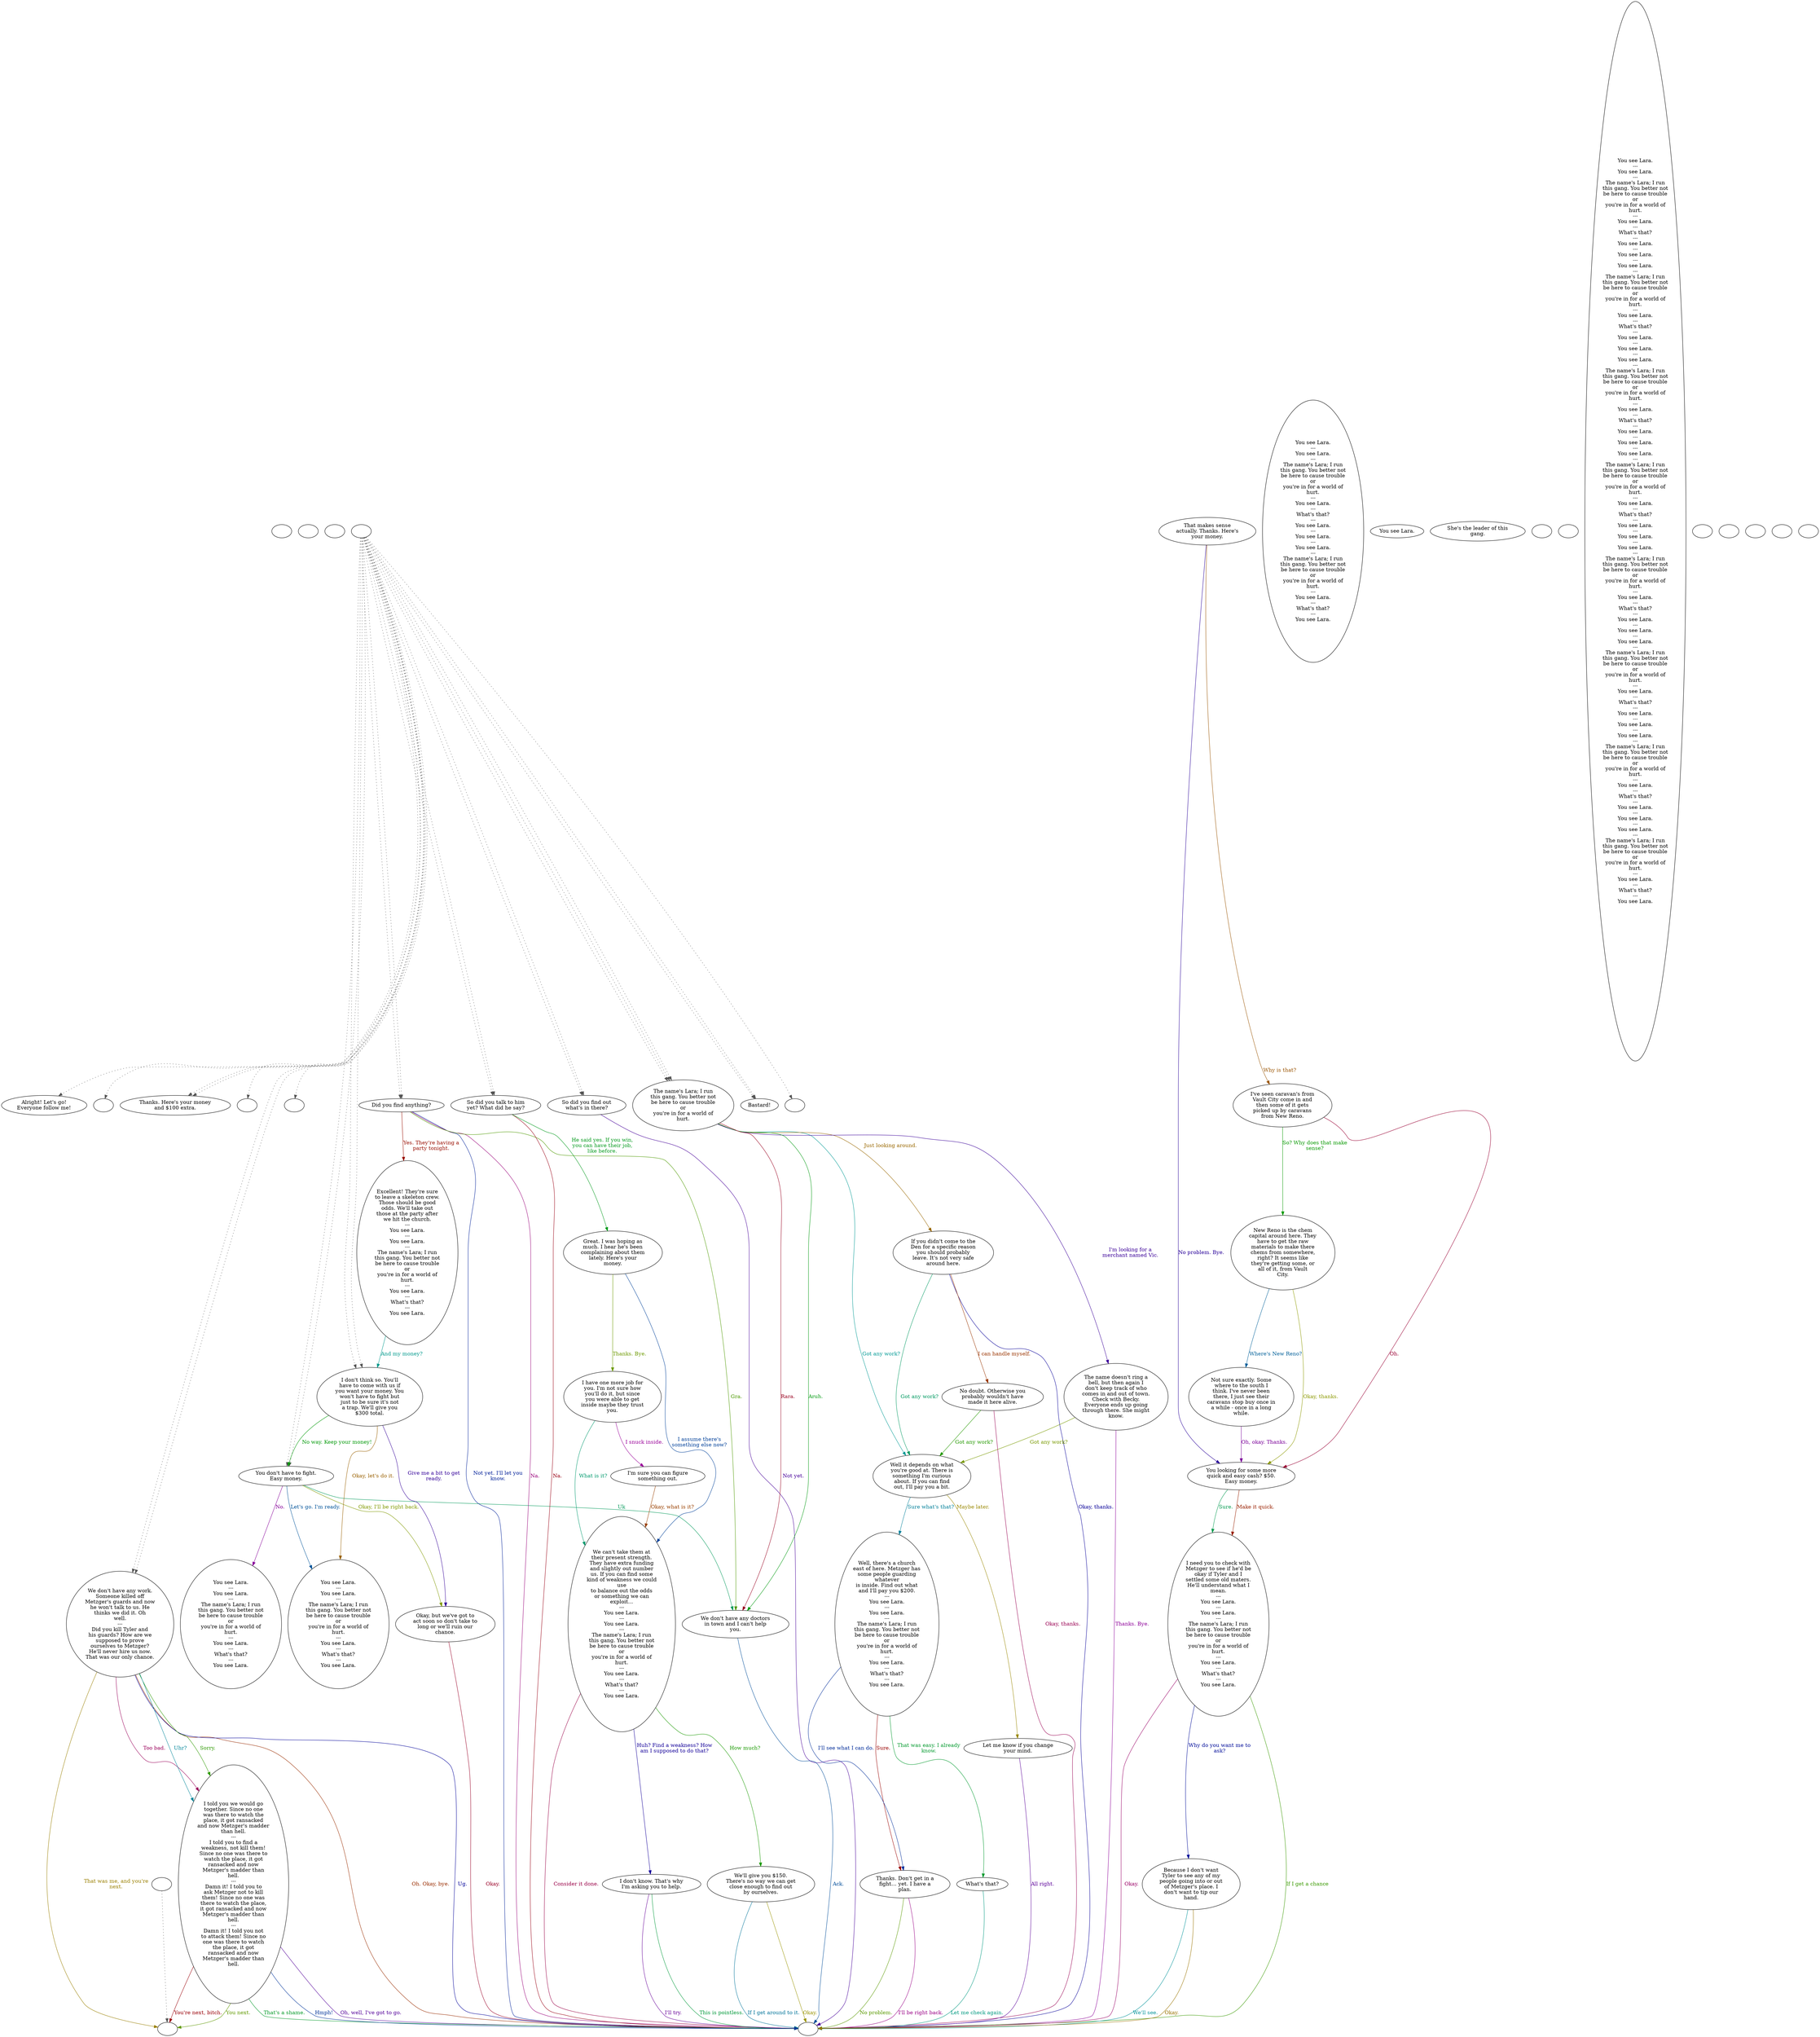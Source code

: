 digraph dcLara {
  "checkPartyMembersNearDoor" [style=filled       fillcolor="#FFFFFF"       color="#000000"]
  "checkPartyMembersNearDoor" [label=""]
  "start" [style=filled       fillcolor="#FFFFFF"       color="#000000"]
  "start" [label=""]
  "critter_p_proc" [style=filled       fillcolor="#FFFFFF"       color="#000000"]
  "critter_p_proc" [label=""]
  "pickup_p_proc" [style=filled       fillcolor="#FFFFFF"       color="#000000"]
  "pickup_p_proc" -> "Node998" [style=dotted color="#555555"]
  "pickup_p_proc" [label=""]
  "talk_p_proc" [style=filled       fillcolor="#FFFFFF"       color="#000000"]
  "talk_p_proc" -> "Node034" [style=dotted color="#555555"]
  "talk_p_proc" -> "Node033" [style=dotted color="#555555"]
  "talk_p_proc" -> "Node039" [style=dotted color="#555555"]
  "talk_p_proc" -> "Node034" [style=dotted color="#555555"]
  "talk_p_proc" -> "Node032" [style=dotted color="#555555"]
  "talk_p_proc" -> "Node035" [style=dotted color="#555555"]
  "talk_p_proc" -> "Node035" [style=dotted color="#555555"]
  "talk_p_proc" -> "Node031" [style=dotted color="#555555"]
  "talk_p_proc" -> "Node030" [style=dotted color="#555555"]
  "talk_p_proc" -> "Node030" [style=dotted color="#555555"]
  "talk_p_proc" -> "Node038" [style=dotted color="#555555"]
  "talk_p_proc" -> "Node036" [style=dotted color="#555555"]
  "talk_p_proc" -> "Node036" [style=dotted color="#555555"]
  "talk_p_proc" -> "Node028" [style=dotted color="#555555"]
  "talk_p_proc" -> "Node028" [style=dotted color="#555555"]
  "talk_p_proc" -> "Node026" [style=dotted color="#555555"]
  "talk_p_proc" -> "Node026" [style=dotted color="#555555"]
  "talk_p_proc" -> "Node019" [style=dotted color="#555555"]
  "talk_p_proc" -> "Node019" [style=dotted color="#555555"]
  "talk_p_proc" -> "Node018" [style=dotted color="#555555"]
  "talk_p_proc" -> "Node018" [style=dotted color="#555555"]
  "talk_p_proc" -> "Node001" [style=dotted color="#555555"]
  "talk_p_proc" -> "Node001" [style=dotted color="#555555"]
  "talk_p_proc" -> "Node001" [style=dotted color="#555555"]
  "talk_p_proc" [label=""]
  "destroy_p_proc" [style=filled       fillcolor="#FFFFFF"       color="#000000"]
  "destroy_p_proc" [label="You see Lara.\n---\nYou see Lara.\n---\nThe name's Lara; I run\nthis gang. You better not\nbe here to cause trouble\nor\nyou're in for a world of\nhurt.\n---\nYou see Lara.\n---\nWhat's that?\n---\nYou see Lara.\n---\nYou see Lara.\n---\nYou see Lara.\n---\nThe name's Lara; I run\nthis gang. You better not\nbe here to cause trouble\nor\nyou're in for a world of\nhurt.\n---\nYou see Lara.\n---\nWhat's that?\n---\nYou see Lara."]
  "look_at_p_proc" [style=filled       fillcolor="#FFFFFF"       color="#000000"]
  "look_at_p_proc" [label="You see Lara."]
  "description_p_proc" [style=filled       fillcolor="#FFFFFF"       color="#000000"]
  "description_p_proc" [label="She's the leader of this\ngang."]
  "use_skill_on_p_proc" [style=filled       fillcolor="#FFFFFF"       color="#000000"]
  "use_skill_on_p_proc" [label=""]
  "damage_p_proc" [style=filled       fillcolor="#FFFFFF"       color="#000000"]
  "damage_p_proc" [label=""]
  "map_enter_p_proc" [style=filled       fillcolor="#FFFFFF"       color="#000000"]
  "map_enter_p_proc" [label="You see Lara.\n---\nYou see Lara.\n---\nThe name's Lara; I run\nthis gang. You better not\nbe here to cause trouble\nor\nyou're in for a world of\nhurt.\n---\nYou see Lara.\n---\nWhat's that?\n---\nYou see Lara.\n---\nYou see Lara.\n---\nYou see Lara.\n---\nThe name's Lara; I run\nthis gang. You better not\nbe here to cause trouble\nor\nyou're in for a world of\nhurt.\n---\nYou see Lara.\n---\nWhat's that?\n---\nYou see Lara.\n---\nYou see Lara.\n---\nYou see Lara.\n---\nThe name's Lara; I run\nthis gang. You better not\nbe here to cause trouble\nor\nyou're in for a world of\nhurt.\n---\nYou see Lara.\n---\nWhat's that?\n---\nYou see Lara.\n---\nYou see Lara.\n---\nYou see Lara.\n---\nThe name's Lara; I run\nthis gang. You better not\nbe here to cause trouble\nor\nyou're in for a world of\nhurt.\n---\nYou see Lara.\n---\nWhat's that?\n---\nYou see Lara.\n---\nYou see Lara.\n---\nYou see Lara.\n---\nThe name's Lara; I run\nthis gang. You better not\nbe here to cause trouble\nor\nyou're in for a world of\nhurt.\n---\nYou see Lara.\n---\nWhat's that?\n---\nYou see Lara.\n---\nYou see Lara.\n---\nYou see Lara.\n---\nThe name's Lara; I run\nthis gang. You better not\nbe here to cause trouble\nor\nyou're in for a world of\nhurt.\n---\nYou see Lara.\n---\nWhat's that?\n---\nYou see Lara.\n---\nYou see Lara.\n---\nYou see Lara.\n---\nThe name's Lara; I run\nthis gang. You better not\nbe here to cause trouble\nor\nyou're in for a world of\nhurt.\n---\nYou see Lara.\n---\nWhat's that?\n---\nYou see Lara.\n---\nYou see Lara.\n---\nYou see Lara.\n---\nThe name's Lara; I run\nthis gang. You better not\nbe here to cause trouble\nor\nyou're in for a world of\nhurt.\n---\nYou see Lara.\n---\nWhat's that?\n---\nYou see Lara."]
  "map_exit_p_proc" [style=filled       fillcolor="#FFFFFF"       color="#000000"]
  "map_exit_p_proc" [label=""]
  "timed_event_p_proc" [style=filled       fillcolor="#FFFFFF"       color="#000000"]
  "timed_event_p_proc" [label=""]
  "map_update_p_proc" [style=filled       fillcolor="#FFFFFF"       color="#000000"]
  "map_update_p_proc" [label=""]
  "combat_p_proc" [style=filled       fillcolor="#FFFFFF"       color="#000000"]
  "combat_p_proc" [label=""]
  "push_p_proc" [style=filled       fillcolor="#FFFFFF"       color="#000000"]
  "push_p_proc" [label=""]
  "Node998" [style=filled       fillcolor="#FFFFFF"       color="#000000"]
  "Node998" [label=""]
  "Node999" [style=filled       fillcolor="#FFFFFF"       color="#000000"]
  "Node999" [label=""]
  "Node001" [style=filled       fillcolor="#FFFFFF"       color="#000000"]
  "Node001" [label="The name's Lara; I run\nthis gang. You better not\nbe here to cause trouble\nor\nyou're in for a world of\nhurt."]
  "Node001" -> "Node006" [label="Got any work?" color="#009994" fontcolor="#009994"]
  "Node001" -> "Node004" [label="Just looking around." color="#996700" fontcolor="#996700"]
  "Node001" -> "Node003" [label="I'm looking for a\nmerchant named Vic." color="#3A0099" fontcolor="#3A0099"]
  "Node001" -> "Node002" [label="Aruh." color="#00990E" fontcolor="#00990E"]
  "Node001" -> "Node002" [label="Rara." color="#99001F" fontcolor="#99001F"]
  "Node002" [style=filled       fillcolor="#FFFFFF"       color="#000000"]
  "Node002" [label="We don't have any doctors\nin town and I can't help\nyou."]
  "Node002" -> "Node999" [label="Ack." color="#004C99" fontcolor="#004C99"]
  "Node003" [style=filled       fillcolor="#FFFFFF"       color="#000000"]
  "Node003" [label="The name doesn't ring a\nbell, but then again I\ndon't keep track of who\ncomes in and out of town.\nCheck with Becky.\nEveryone ends up going\nthrough there. She might\nknow."]
  "Node003" -> "Node006" [label="Got any work?" color="#789900" fontcolor="#789900"]
  "Node003" -> "Node999" [label="Thanks. Bye." color="#8D0099" fontcolor="#8D0099"]
  "Node004" [style=filled       fillcolor="#FFFFFF"       color="#000000"]
  "Node004" [label="If you didn't come to the\nDen for a specific reason\nyou should probably\nleave. It's not very safe\naround here."]
  "Node004" -> "Node006" [label="Got any work?" color="#009960" fontcolor="#009960"]
  "Node004" -> "Node005" [label="I can handle myself." color="#993400" fontcolor="#993400"]
  "Node004" -> "Node999" [label="Okay, thanks." color="#070099" fontcolor="#070099"]
  "Node005" [style=filled       fillcolor="#FFFFFF"       color="#000000"]
  "Node005" [label="No doubt. Otherwise you\nprobably wouldn't have\nmade it here alive."]
  "Node005" -> "Node006" [label="Got any work?" color="#259900" fontcolor="#259900"]
  "Node005" -> "Node999" [label="Okay, thanks." color="#990052" fontcolor="#990052"]
  "Node006" [style=filled       fillcolor="#FFFFFF"       color="#000000"]
  "Node006" [label="Well it depends on what\nyou're good at. There is\nsomething I'm curious\nabout. If you can find\nout, I'll pay you a bit."]
  "Node006" -> "Node008" [label="Sure what's that?" color="#007F99" fontcolor="#007F99"]
  "Node006" -> "Node007" [label="Maybe later." color="#998700" fontcolor="#998700"]
  "Node007" [style=filled       fillcolor="#FFFFFF"       color="#000000"]
  "Node007" [label="Let me know if you change\nyour mind."]
  "Node007" -> "Node999" [label="All right." color="#5A0099" fontcolor="#5A0099"]
  "Node008" [style=filled       fillcolor="#FFFFFF"       color="#000000"]
  "Node008" [label="Well, there's a church\neast of here. Metzger has\nsome people guarding\nwhatever\nis inside. Find out what\nand I'll pay you $200.\n---\nYou see Lara.\n---\nYou see Lara.\n---\nThe name's Lara; I run\nthis gang. You better not\nbe here to cause trouble\nor\nyou're in for a world of\nhurt.\n---\nYou see Lara.\n---\nWhat's that?\n---\nYou see Lara."]
  "Node008" -> "Node010" [label="That was easy. I already\nknow." color="#00992D" fontcolor="#00992D"]
  "Node008" -> "Node009" [label="Sure." color="#990100" fontcolor="#990100"]
  "Node008" -> "Node009" [label="I'll see what I can do." color="#002C99" fontcolor="#002C99"]
  "Node009" [style=filled       fillcolor="#FFFFFF"       color="#000000"]
  "Node009" [label="Thanks. Don't get in a\nfight… yet. I have a\nplan."]
  "Node009" -> "Node999" [label="No problem." color="#599900" fontcolor="#599900"]
  "Node009" -> "Node999" [label="I'll be right back." color="#990085" fontcolor="#990085"]
  "Node010" [style=filled       fillcolor="#FFFFFF"       color="#000000"]
  "Node010" [label="What's that?"]
  "Node010" -> "Node999" [label="Let me check again." color="#009980" fontcolor="#009980"]
  "Node011" [style=filled       fillcolor="#FFFFFF"       color="#000000"]
  "Node011" [label="That makes sense\nactually. Thanks. Here's\nyour money."]
  "Node011" -> "Node012" [label="Why is that?" color="#995300" fontcolor="#995300"]
  "Node011" -> "Node015" [label="No problem. Bye." color="#270099" fontcolor="#270099"]
  "Node012" [style=filled       fillcolor="#FFFFFF"       color="#000000"]
  "Node012" [label="I've seen caravan's from\nVault City come in and\nthen some of it gets\npicked up by caravans\nfrom New Reno."]
  "Node012" -> "Node013" [label="So? Why does that make\nsense?" color="#069900" fontcolor="#069900"]
  "Node012" -> "Node015" [label="Oh." color="#990033" fontcolor="#990033"]
  "Node013" [style=filled       fillcolor="#FFFFFF"       color="#000000"]
  "Node013" [label="New Reno is the chem\ncapital around here. They\nhave to get the raw\nmaterials to make there\nchems from somewhere,\nright? It seems like\nthey're getting some, or\nall of it, from Vault\nCity."]
  "Node013" -> "Node014" [label="Where's New Reno?" color="#005F99" fontcolor="#005F99"]
  "Node013" -> "Node015" [label="Okay, thanks." color="#8C9900" fontcolor="#8C9900"]
  "Node014" [style=filled       fillcolor="#FFFFFF"       color="#000000"]
  "Node014" [label="Not sure exactly. Some\nwhere to the south I\nthink. I've never been\nthere, I just see their\ncaravans stop buy once in\na while - once in a long\nwhile."]
  "Node014" -> "Node015" [label="Oh, okay. Thanks." color="#7A0099" fontcolor="#7A0099"]
  "Node015" [style=filled       fillcolor="#FFFFFF"       color="#000000"]
  "Node015" [label="You looking for some more\nquick and easy cash? $50.\nEasy money."]
  "Node015" -> "Node016" [label="Sure." color="#00994D" fontcolor="#00994D"]
  "Node015" -> "Node016" [label="Make it quick." color="#992000" fontcolor="#992000"]
  "Node016" [style=filled       fillcolor="#FFFFFF"       color="#000000"]
  "Node016" [label="I need you to check with\nMetzger to see if he'd be\nokay if Tyler and I\nsettled some old maters.\nHe'll understand what I\nmean.\n---\nYou see Lara.\n---\nYou see Lara.\n---\nThe name's Lara; I run\nthis gang. You better not\nbe here to cause trouble\nor\nyou're in for a world of\nhurt.\n---\nYou see Lara.\n---\nWhat's that?\n---\nYou see Lara."]
  "Node016" -> "Node017" [label="Why do you want me to\nask?" color="#000C99" fontcolor="#000C99"]
  "Node016" -> "Node999" [label="If I get a chance" color="#399900" fontcolor="#399900"]
  "Node016" -> "Node999" [label="Okay." color="#990066" fontcolor="#990066"]
  "Node017" [style=filled       fillcolor="#FFFFFF"       color="#000000"]
  "Node017" [label="Because I don't want\nTyler to see any of my\npeople going into or out\nof Metzger's place. I\ndon't want to tip our\nhand."]
  "Node017" -> "Node999" [label="We'll see." color="#009299" fontcolor="#009299"]
  "Node017" -> "Node999" [label="Okay." color="#997300" fontcolor="#997300"]
  "Node018" [style=filled       fillcolor="#FFFFFF"       color="#000000"]
  "Node018" [label="So did you find out\nwhat's in there?"]
  "Node018" -> "Node999" [label="Not yet." color="#460099" fontcolor="#460099"]
  "Node019" [style=filled       fillcolor="#FFFFFF"       color="#000000"]
  "Node019" [label="So did you talk to him\nyet? What did he say?"]
  "Node019" -> "Node020" [label="He said yes. If you win,\nyou can have their job,\nlike before." color="#00991A" fontcolor="#00991A"]
  "Node019" -> "Node999" [label="Na." color="#990013" fontcolor="#990013"]
  "Node020" [style=filled       fillcolor="#FFFFFF"       color="#000000"]
  "Node020" [label="Great. I was hoping as\nmuch. I hear he's been\ncomplaining about them\nlately. Here's your\nmoney."]
  "Node020" -> "Node023" [label="I assume there's\nsomething else now?" color="#004099" fontcolor="#004099"]
  "Node020" -> "Node021" [label="Thanks. Bye." color="#6C9900" fontcolor="#6C9900"]
  "Node021" [style=filled       fillcolor="#FFFFFF"       color="#000000"]
  "Node021" [label="I have one more job for\nyou. I'm not sure how\nyou'll do it, but since\nyou were able to get\ninside maybe they trust\nyou."]
  "Node021" -> "Node022" [label="I snuck inside." color="#990099" fontcolor="#990099"]
  "Node021" -> "Node023" [label="What is it?" color="#00996D" fontcolor="#00996D"]
  "Node022" [style=filled       fillcolor="#FFFFFF"       color="#000000"]
  "Node022" [label="I'm sure you can figure\nsomething out."]
  "Node022" -> "Node023" [label="Okay, what is it?" color="#994000" fontcolor="#994000"]
  "Node023" [style=filled       fillcolor="#FFFFFF"       color="#000000"]
  "Node023" [label="We can't take them at\ntheir present strength.\nThey have extra funding\nand slightly out number\nus. If you can find some\nkind of weakness we could\nuse\nto balance out the odds\nor something we can\nexploit...\n---\nYou see Lara.\n---\nYou see Lara.\n---\nThe name's Lara; I run\nthis gang. You better not\nbe here to cause trouble\nor\nyou're in for a world of\nhurt.\n---\nYou see Lara.\n---\nWhat's that?\n---\nYou see Lara."]
  "Node023" -> "Node025" [label="Huh? Find a weakness? How\nam I supposed to do that?" color="#130099" fontcolor="#130099"]
  "Node023" -> "Node024" [label="How much?" color="#199900" fontcolor="#199900"]
  "Node023" -> "Node999" [label="Consider it done." color="#990046" fontcolor="#990046"]
  "Node024" [style=filled       fillcolor="#FFFFFF"       color="#000000"]
  "Node024" [label="We'll give you $150.\nThere's no way we can get\nclose enough to find out\nby ourselves."]
  "Node024" -> "Node999" [label="If I get around to it." color="#007399" fontcolor="#007399"]
  "Node024" -> "Node999" [label="Okay." color="#999300" fontcolor="#999300"]
  "Node025" [style=filled       fillcolor="#FFFFFF"       color="#000000"]
  "Node025" [label="I don't know. That's why\nI'm asking you to help."]
  "Node025" -> "Node999" [label="I'll try." color="#660099" fontcolor="#660099"]
  "Node025" -> "Node999" [label="This is pointless." color="#009939" fontcolor="#009939"]
  "Node026" [style=filled       fillcolor="#FFFFFF"       color="#000000"]
  "Node026" [label="Did you find anything?"]
  "Node026" -> "Node027" [label="Yes. They're having a\nparty tonight." color="#990D00" fontcolor="#990D00"]
  "Node026" -> "Node999" [label="Not yet. I'll let you\nknow." color="#002099" fontcolor="#002099"]
  "Node026" -> "Node002" [label="Gra." color="#4D9900" fontcolor="#4D9900"]
  "Node026" -> "Node999" [label="Na." color="#990079" fontcolor="#990079"]
  "Node027" [style=filled       fillcolor="#FFFFFF"       color="#000000"]
  "Node027" [label="Excellent! They're sure\nto leave a skeleton crew.\nThose should be good\nodds. We'll take out\nthose at the party after\nwe hit the church.\n---\nYou see Lara.\n---\nYou see Lara.\n---\nThe name's Lara; I run\nthis gang. You better not\nbe here to cause trouble\nor\nyou're in for a world of\nhurt.\n---\nYou see Lara.\n---\nWhat's that?\n---\nYou see Lara."]
  "Node027" -> "Node028" [label="And my money?" color="#00998C" fontcolor="#00998C"]
  "Node028" [style=filled       fillcolor="#FFFFFF"       color="#000000"]
  "Node028" [label="I don't think so. You'll\nhave to come with us if\nyou want your money. You\nwon't have to fight but\njust to be sure it's not\na trap. We'll give you\n$300 total."]
  "Node028" -> "Node990" [label="Okay, let's do it." color="#996000" fontcolor="#996000"]
  "Node028" -> "Node029" [label="Give me a bit to get\nready." color="#330099" fontcolor="#330099"]
  "Node028" -> "Node030" [label="No way. Keep your money!" color="#009906" fontcolor="#009906"]
  "Node029" [style=filled       fillcolor="#FFFFFF"       color="#000000"]
  "Node029" [label="Okay, but we've got to\nact soon so don't take to\nlong or we'll ruin our\nchance."]
  "Node029" -> "Node999" [label="Okay." color="#990026" fontcolor="#990026"]
  "Node030" [style=filled       fillcolor="#FFFFFF"       color="#000000"]
  "Node030" [label="You don't have to fight.\nEasy money."]
  "Node030" -> "Node990" [label="Let's go. I'm ready." color="#005399" fontcolor="#005399"]
  "Node030" -> "Node029" [label="Okay, I'll be right back." color="#809900" fontcolor="#809900"]
  "Node030" -> "Node989" [label="No." color="#860099" fontcolor="#860099"]
  "Node030" -> "Node002" [label="Uk" color="#009959" fontcolor="#009959"]
  "Node031" [style=filled       fillcolor="#FFFFFF"       color="#000000"]
  "Node031" [label=""]
  "Node032" [style=filled       fillcolor="#FFFFFF"       color="#000000"]
  "Node032" [label=""]
  "Node033" [style=filled       fillcolor="#FFFFFF"       color="#000000"]
  "Node033" [label=""]
  "Node034" [style=filled       fillcolor="#FFFFFF"       color="#000000"]
  "Node034" [label="Bastard!"]
  "Node035" [style=filled       fillcolor="#FFFFFF"       color="#000000"]
  "Node035" [label="Thanks. Here's your money\nand $100 extra."]
  "Node036" [style=filled       fillcolor="#FFFFFF"       color="#000000"]
  "Node036" [label="We don't have any work.\nSomeone killed off\nMetzger's guards and now\nhe won't talk to us. He\nthinks we did it. Oh\nwell.\n---\nDid you kill Tyler and\nhis guards? How are we\nsupposed to prove\nourselves to Metzger?\nHe'll never hire us now.\nThat was our only chance."]
  "Node036" -> "Node999" [label="Oh. Okay, bye." color="#992C00" fontcolor="#992C00"]
  "Node036" -> "Node999" [label="Ug." color="#000099" fontcolor="#000099"]
  "Node036" -> "Node037" [label="Sorry." color="#2D9900" fontcolor="#2D9900"]
  "Node036" -> "Node037" [label="Too bad." color="#99005A" fontcolor="#99005A"]
  "Node036" -> "Node037" [label="Uhr?" color="#008699" fontcolor="#008699"]
  "Node036" -> "Node998" [label="That was me, and you're\nnext." color="#997F00" fontcolor="#997F00"]
  "Node037" [style=filled       fillcolor="#FFFFFF"       color="#000000"]
  "Node037" [label="I told you we would go\ntogether. Since no one\nwas there to watch the\nplace, it got ransacked\nand now Metzger's madder\nthan hell.\n---\nI told you to find a\nweakness, not kill them!\nSince no one was there to\nwatch the place, it got\nransacked and now\nMetzger's madder than\nhell.\n---\nDamn it! I told you to\nask Metzger not to kill\nthem! Since no one was\nthere to watch the place,\nit got ransacked and now\nMetzger's madder than\nhell.\n---\nDamn it! I told you not\nto attack them! Since no\none was there to watch\nthe place, it got\nransacked and now\nMetzger's madder than\nhell."]
  "Node037" -> "Node999" [label="Oh, well, I've got to go." color="#520099" fontcolor="#520099"]
  "Node037" -> "Node999" [label="That's a shame." color="#009926" fontcolor="#009926"]
  "Node037" -> "Node998" [label="You're next, bitch." color="#990007" fontcolor="#990007"]
  "Node037" -> "Node999" [label="Hmph!" color="#003399" fontcolor="#003399"]
  "Node037" -> "Node998" [label="You next." color="#609900" fontcolor="#609900"]
  "Node038" [style=filled       fillcolor="#FFFFFF"       color="#000000"]
  "Node038" [label=""]
  "Node039" [style=filled       fillcolor="#FFFFFF"       color="#000000"]
  "Node039" [label="Alright! Let's go!\nEveryone follow me!"]
  "Node990" [style=filled       fillcolor="#FFFFFF"       color="#000000"]
  "Node990" [label="You see Lara.\n---\nYou see Lara.\n---\nThe name's Lara; I run\nthis gang. You better not\nbe here to cause trouble\nor\nyou're in for a world of\nhurt.\n---\nYou see Lara.\n---\nWhat's that?\n---\nYou see Lara."]
  "Node989" [style=filled       fillcolor="#FFFFFF"       color="#000000"]
  "Node989" [label="You see Lara.\n---\nYou see Lara.\n---\nThe name's Lara; I run\nthis gang. You better not\nbe here to cause trouble\nor\nyou're in for a world of\nhurt.\n---\nYou see Lara.\n---\nWhat's that?\n---\nYou see Lara."]
}